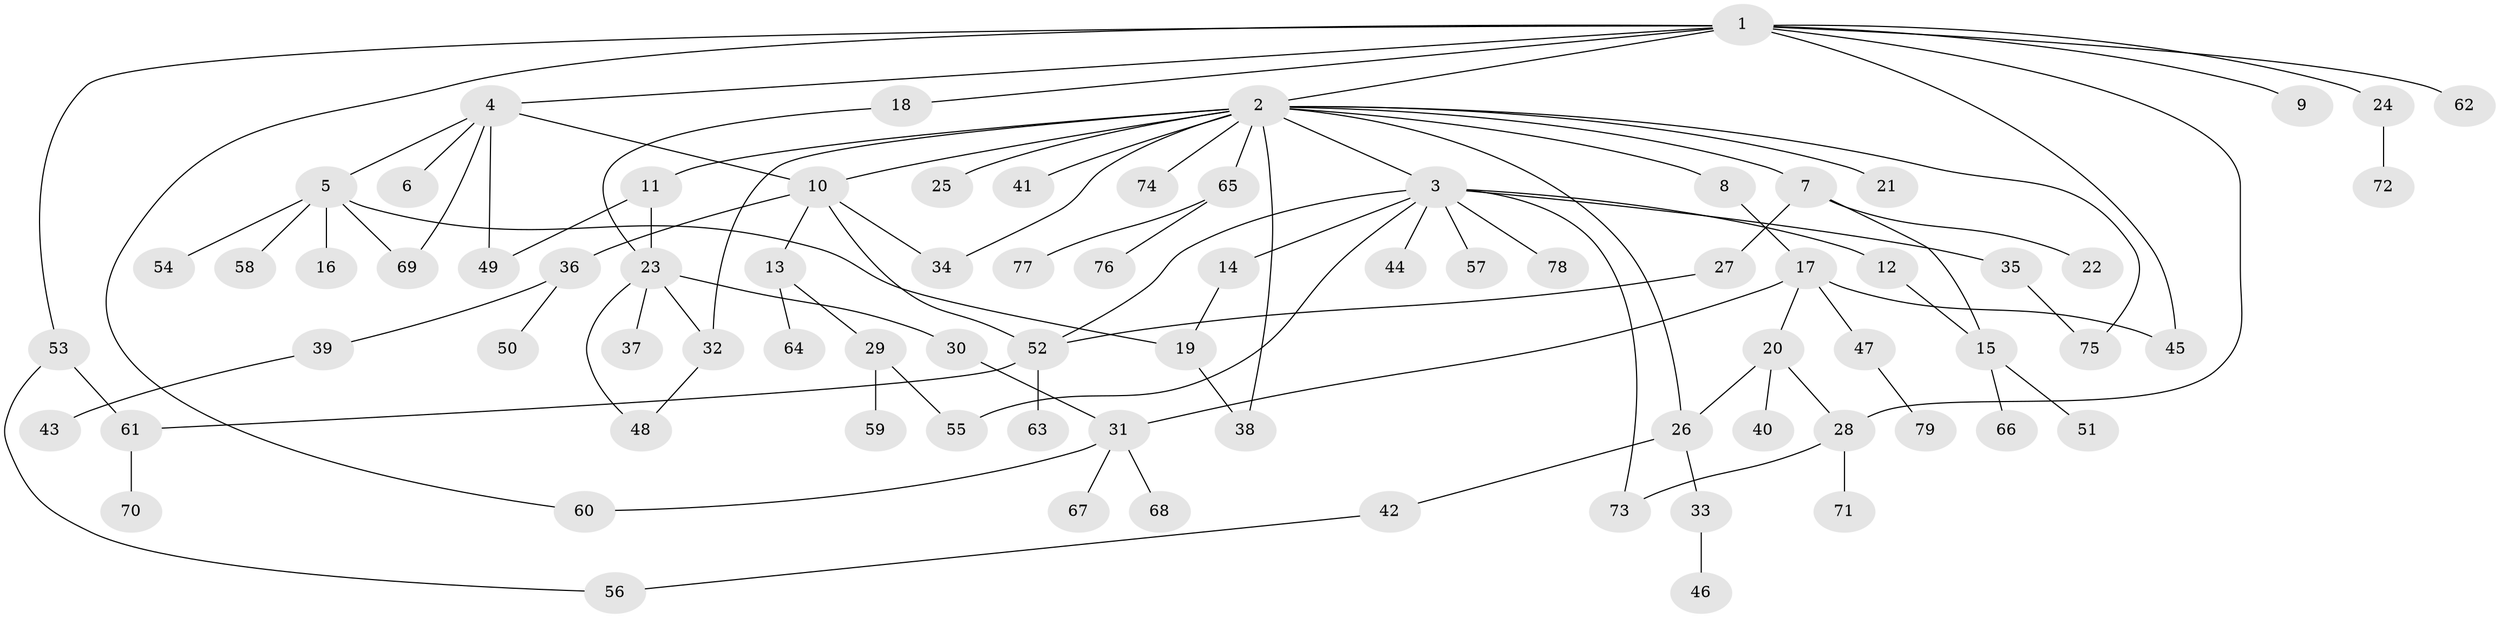 // coarse degree distribution, {14: 0.03508771929824561, 9: 0.017543859649122806, 5: 0.08771929824561403, 1: 0.45614035087719296, 3: 0.17543859649122806, 2: 0.17543859649122806, 6: 0.017543859649122806, 4: 0.03508771929824561}
// Generated by graph-tools (version 1.1) at 2025/23/03/03/25 07:23:54]
// undirected, 79 vertices, 100 edges
graph export_dot {
graph [start="1"]
  node [color=gray90,style=filled];
  1;
  2;
  3;
  4;
  5;
  6;
  7;
  8;
  9;
  10;
  11;
  12;
  13;
  14;
  15;
  16;
  17;
  18;
  19;
  20;
  21;
  22;
  23;
  24;
  25;
  26;
  27;
  28;
  29;
  30;
  31;
  32;
  33;
  34;
  35;
  36;
  37;
  38;
  39;
  40;
  41;
  42;
  43;
  44;
  45;
  46;
  47;
  48;
  49;
  50;
  51;
  52;
  53;
  54;
  55;
  56;
  57;
  58;
  59;
  60;
  61;
  62;
  63;
  64;
  65;
  66;
  67;
  68;
  69;
  70;
  71;
  72;
  73;
  74;
  75;
  76;
  77;
  78;
  79;
  1 -- 2;
  1 -- 4;
  1 -- 9;
  1 -- 18;
  1 -- 24;
  1 -- 28;
  1 -- 45;
  1 -- 53;
  1 -- 60;
  1 -- 62;
  2 -- 3;
  2 -- 7;
  2 -- 8;
  2 -- 10;
  2 -- 11;
  2 -- 21;
  2 -- 25;
  2 -- 26;
  2 -- 32;
  2 -- 34;
  2 -- 38;
  2 -- 41;
  2 -- 65;
  2 -- 74;
  2 -- 75;
  3 -- 12;
  3 -- 14;
  3 -- 35;
  3 -- 44;
  3 -- 52;
  3 -- 55;
  3 -- 57;
  3 -- 73;
  3 -- 78;
  4 -- 5;
  4 -- 6;
  4 -- 10;
  4 -- 49;
  4 -- 69;
  5 -- 16;
  5 -- 19;
  5 -- 54;
  5 -- 58;
  5 -- 69;
  7 -- 15;
  7 -- 22;
  7 -- 27;
  8 -- 17;
  10 -- 13;
  10 -- 34;
  10 -- 36;
  10 -- 52;
  11 -- 23;
  11 -- 49;
  12 -- 15;
  13 -- 29;
  13 -- 64;
  14 -- 19;
  15 -- 51;
  15 -- 66;
  17 -- 20;
  17 -- 31;
  17 -- 45;
  17 -- 47;
  18 -- 23;
  19 -- 38;
  20 -- 26;
  20 -- 28;
  20 -- 40;
  23 -- 30;
  23 -- 32;
  23 -- 37;
  23 -- 48;
  24 -- 72;
  26 -- 33;
  26 -- 42;
  27 -- 52;
  28 -- 71;
  28 -- 73;
  29 -- 55;
  29 -- 59;
  30 -- 31;
  31 -- 60;
  31 -- 67;
  31 -- 68;
  32 -- 48;
  33 -- 46;
  35 -- 75;
  36 -- 39;
  36 -- 50;
  39 -- 43;
  42 -- 56;
  47 -- 79;
  52 -- 61;
  52 -- 63;
  53 -- 56;
  53 -- 61;
  61 -- 70;
  65 -- 76;
  65 -- 77;
}
